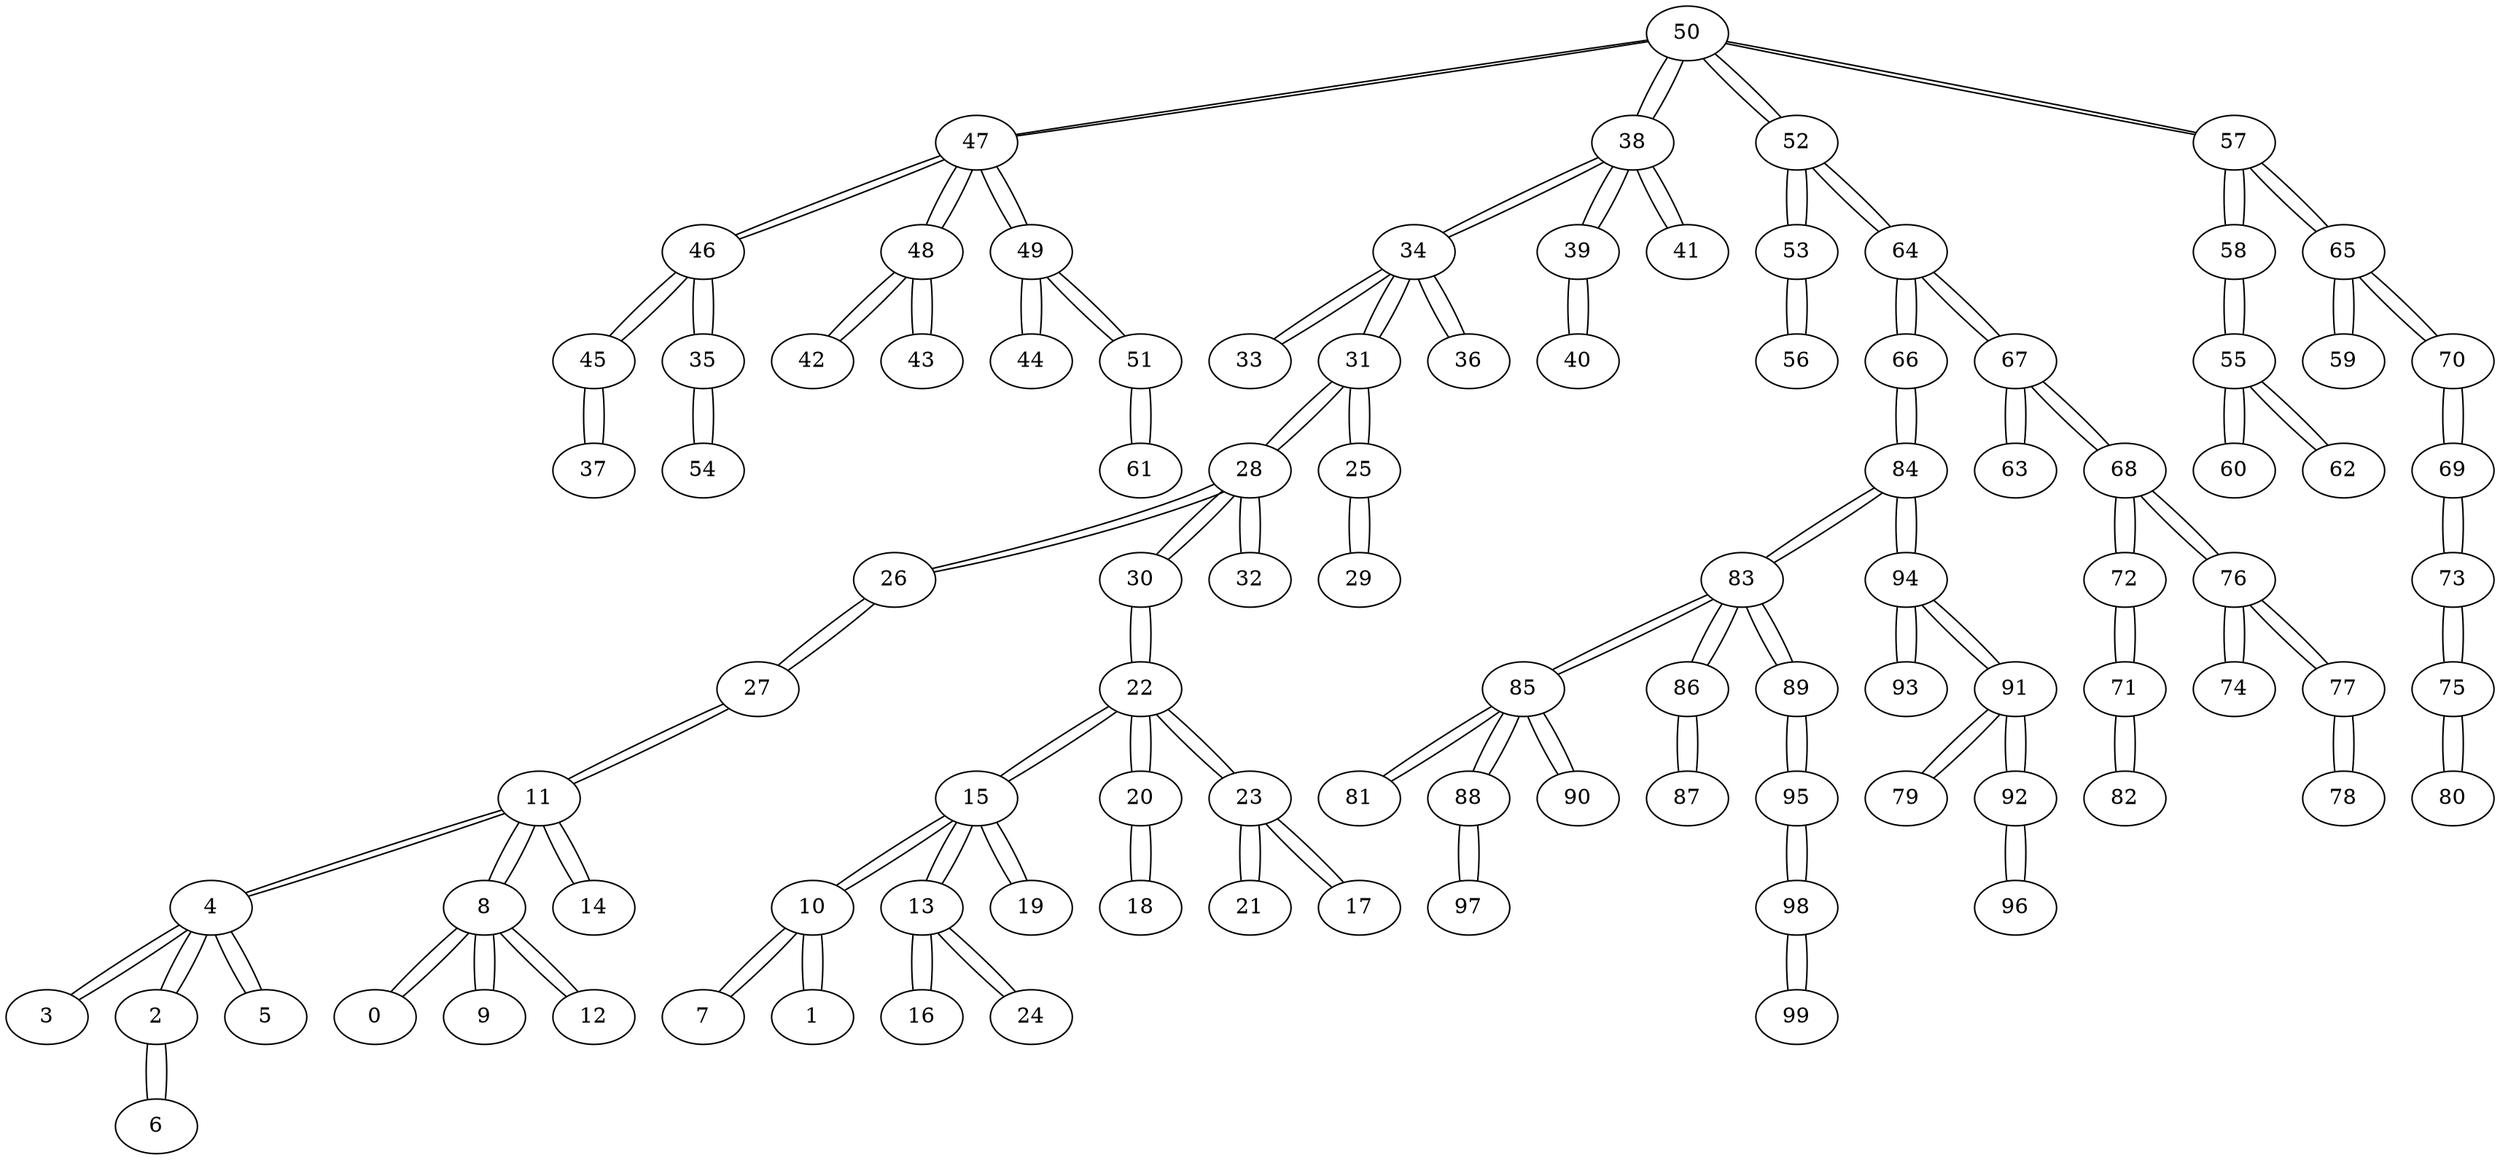 graph {
50 -- 47
50 -- 38
50 -- 52
50 -- 57
47 -- 50
47 -- 46
47 -- 48
47 -- 49
38 -- 50
38 -- 34
38 -- 39
38 -- 41
52 -- 50
52 -- 53
52 -- 64
57 -- 50
57 -- 58
57 -- 65
46 -- 47
46 -- 45
46 -- 35
48 -- 47
48 -- 42
48 -- 43
49 -- 47
49 -- 44
49 -- 51
34 -- 38
34 -- 33
34 -- 31
34 -- 36
39 -- 38
39 -- 40
41 -- 38
53 -- 52
53 -- 56
64 -- 52
64 -- 66
64 -- 67
58 -- 57
58 -- 55
65 -- 57
65 -- 59
65 -- 70
45 -- 46
45 -- 37
35 -- 46
35 -- 54
42 -- 48
43 -- 48
44 -- 49
51 -- 49
51 -- 61
33 -- 34
31 -- 34
31 -- 28
31 -- 25
36 -- 34
40 -- 39
56 -- 53
66 -- 64
66 -- 84
67 -- 64
67 -- 63
67 -- 68
55 -- 58
55 -- 60
55 -- 62
59 -- 65
70 -- 65
70 -- 69
37 -- 45
54 -- 35
61 -- 51
28 -- 31
28 -- 26
28 -- 30
28 -- 32
25 -- 31
25 -- 29
84 -- 66
84 -- 83
84 -- 94
63 -- 67
68 -- 67
68 -- 72
68 -- 76
60 -- 55
62 -- 55
69 -- 70
69 -- 73
26 -- 28
26 -- 27
30 -- 28
30 -- 22
32 -- 28
29 -- 25
83 -- 84
83 -- 85
83 -- 86
83 -- 89
94 -- 84
94 -- 93
94 -- 91
72 -- 68
72 -- 71
76 -- 68
76 -- 74
76 -- 77
73 -- 69
73 -- 75
27 -- 26
27 -- 11
22 -- 30
22 -- 15
22 -- 20
22 -- 23
85 -- 83
85 -- 81
85 -- 88
85 -- 90
86 -- 83
86 -- 87
89 -- 83
89 -- 95
93 -- 94
91 -- 94
91 -- 79
91 -- 92
71 -- 72
71 -- 82
74 -- 76
77 -- 76
77 -- 78
75 -- 73
75 -- 80
11 -- 27
11 -- 4
11 -- 8
11 -- 14
15 -- 22
15 -- 10
15 -- 13
15 -- 19
20 -- 22
20 -- 18
23 -- 22
23 -- 21
23 -- 17
81 -- 85
88 -- 85
88 -- 97
90 -- 85
87 -- 86
95 -- 89
95 -- 98
79 -- 91
92 -- 91
92 -- 96
82 -- 71
78 -- 77
80 -- 75
4 -- 11
4 -- 3
4 -- 2
4 -- 5
8 -- 11
8 -- 0
8 -- 9
8 -- 12
14 -- 11
10 -- 15
10 -- 7
10 -- 1
13 -- 15
13 -- 16
13 -- 24
19 -- 15
18 -- 20
21 -- 23
17 -- 23
97 -- 88
98 -- 95
98 -- 99
96 -- 92
3 -- 4
2 -- 4
2 -- 6
5 -- 4
0 -- 8
9 -- 8
12 -- 8
7 -- 10
1 -- 10
16 -- 13
24 -- 13
99 -- 98
6 -- 2
}
